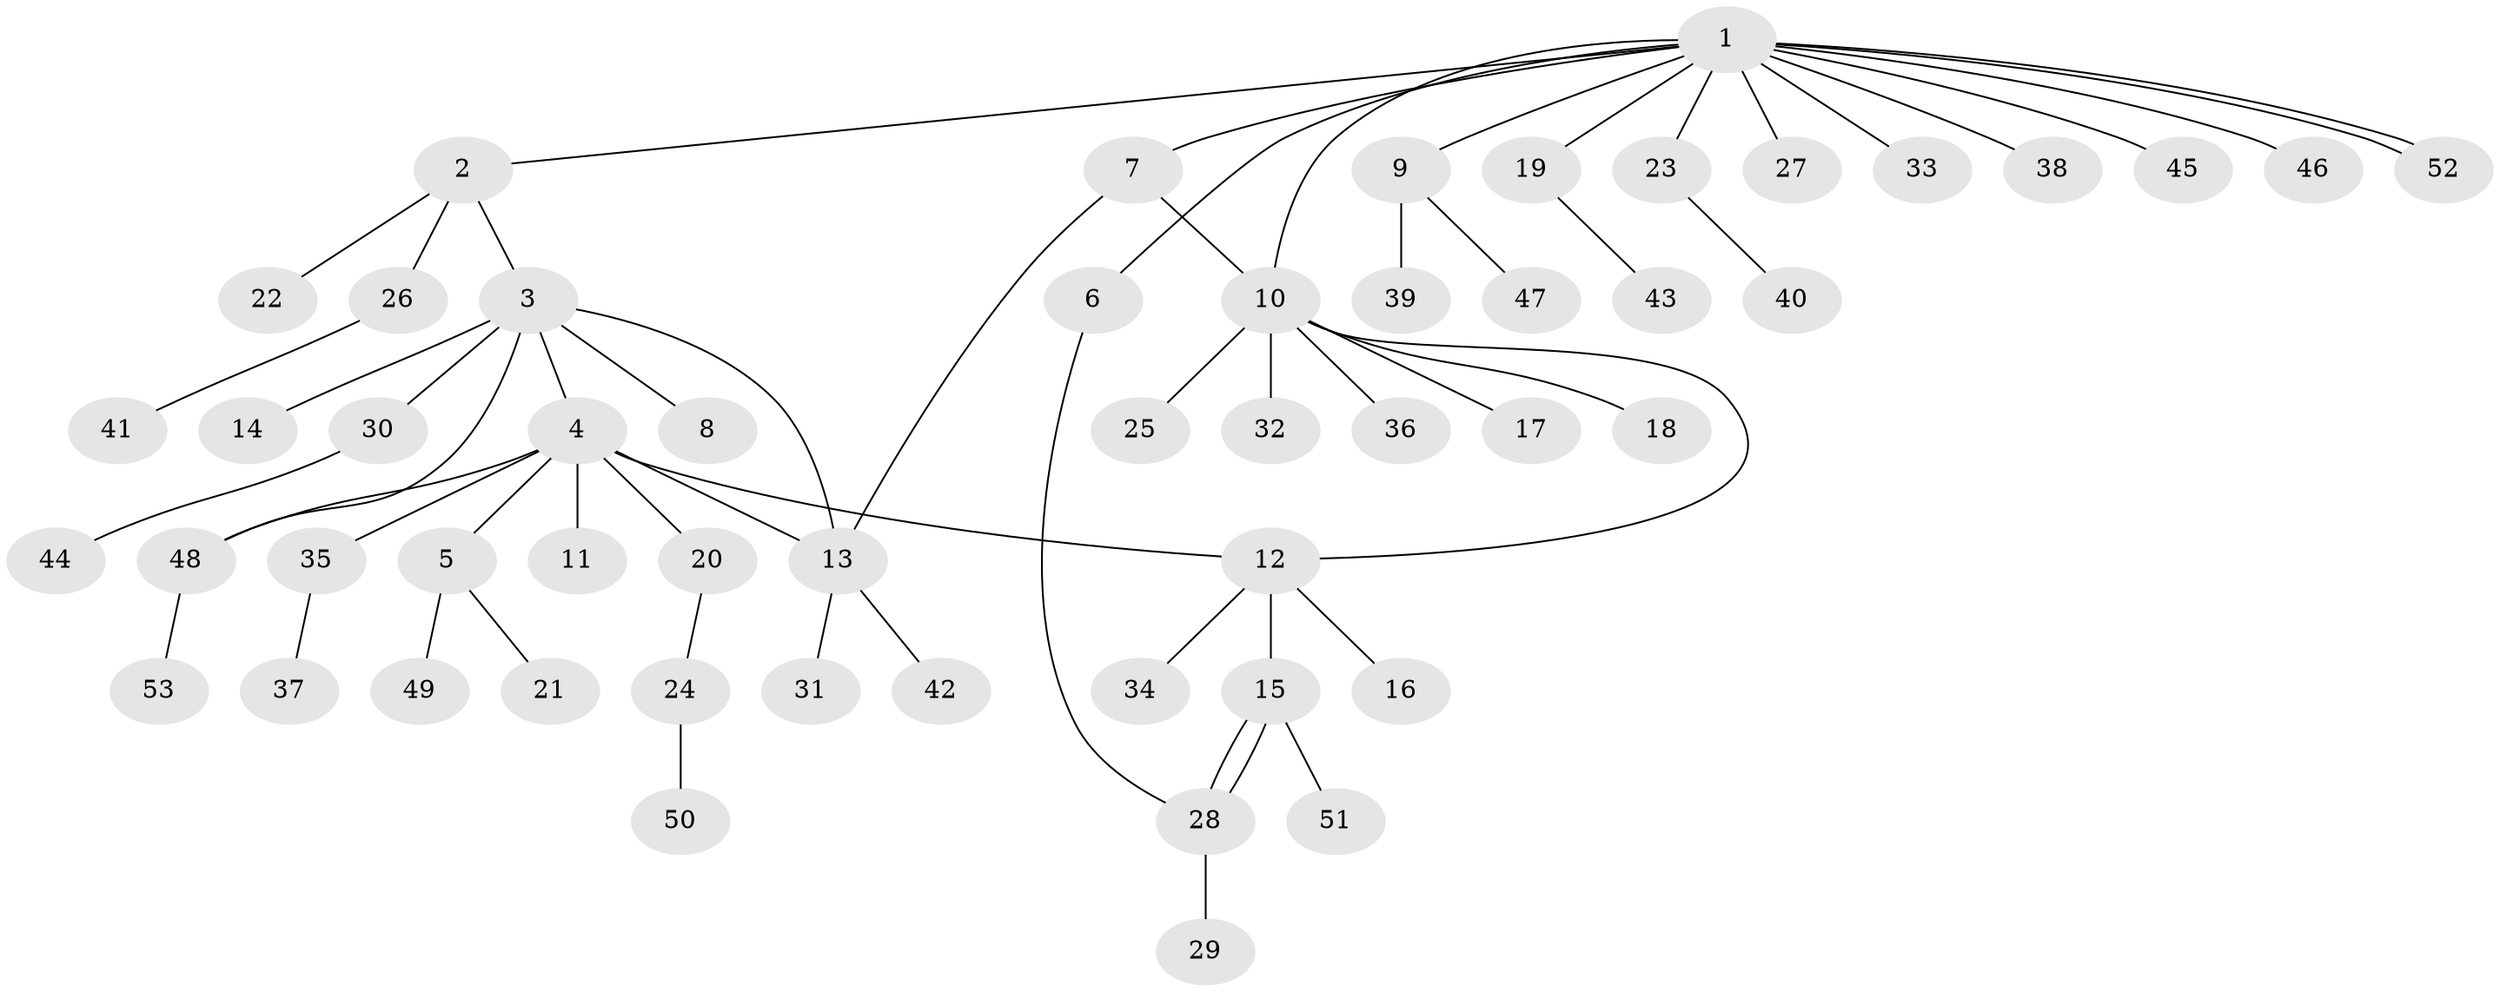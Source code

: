 // coarse degree distribution, {12: 0.029411764705882353, 3: 0.08823529411764706, 6: 0.029411764705882353, 7: 0.058823529411764705, 2: 0.20588235294117646, 1: 0.5588235294117647, 4: 0.029411764705882353}
// Generated by graph-tools (version 1.1) at 2025/50/03/04/25 22:50:43]
// undirected, 53 vertices, 60 edges
graph export_dot {
  node [color=gray90,style=filled];
  1;
  2;
  3;
  4;
  5;
  6;
  7;
  8;
  9;
  10;
  11;
  12;
  13;
  14;
  15;
  16;
  17;
  18;
  19;
  20;
  21;
  22;
  23;
  24;
  25;
  26;
  27;
  28;
  29;
  30;
  31;
  32;
  33;
  34;
  35;
  36;
  37;
  38;
  39;
  40;
  41;
  42;
  43;
  44;
  45;
  46;
  47;
  48;
  49;
  50;
  51;
  52;
  53;
  1 -- 2;
  1 -- 6;
  1 -- 7;
  1 -- 9;
  1 -- 10;
  1 -- 19;
  1 -- 23;
  1 -- 27;
  1 -- 33;
  1 -- 38;
  1 -- 45;
  1 -- 46;
  1 -- 52;
  1 -- 52;
  2 -- 3;
  2 -- 22;
  2 -- 26;
  3 -- 4;
  3 -- 8;
  3 -- 13;
  3 -- 14;
  3 -- 30;
  3 -- 48;
  4 -- 5;
  4 -- 11;
  4 -- 12;
  4 -- 13;
  4 -- 20;
  4 -- 35;
  4 -- 48;
  5 -- 21;
  5 -- 49;
  6 -- 28;
  7 -- 10;
  7 -- 13;
  9 -- 39;
  9 -- 47;
  10 -- 12;
  10 -- 17;
  10 -- 18;
  10 -- 25;
  10 -- 32;
  10 -- 36;
  12 -- 15;
  12 -- 16;
  12 -- 34;
  13 -- 31;
  13 -- 42;
  15 -- 28;
  15 -- 28;
  15 -- 51;
  19 -- 43;
  20 -- 24;
  23 -- 40;
  24 -- 50;
  26 -- 41;
  28 -- 29;
  30 -- 44;
  35 -- 37;
  48 -- 53;
}
